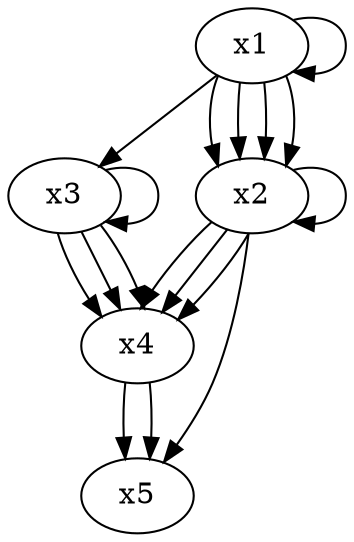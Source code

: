 digraph G {
	x1 -> x1;
	x1 -> x2;
	x1 -> x2;
	x1 -> x2;
	x1 -> x2;
	x1 -> x3;
	x2 -> x2;
	x2 -> x4;
	x2 -> x4;
	x2 -> x4;
	x2 -> x5;
	x3 -> x3;
	x3 -> x4;
	x3 -> x4;
	x3 -> x4;
	x4 -> x5;
	x4 -> x5;
}